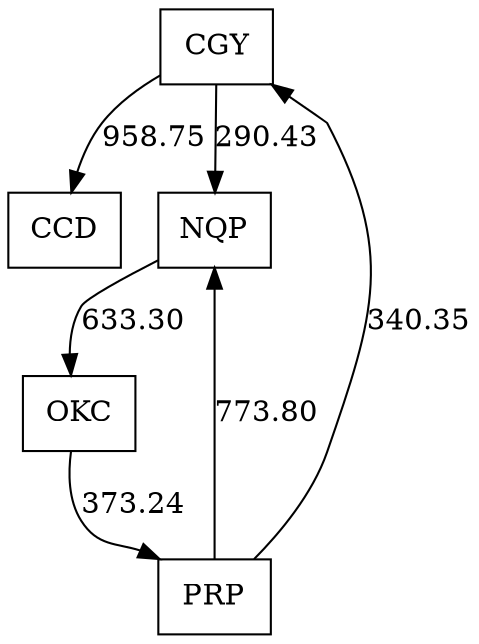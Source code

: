 digraph airports {
	node [shape=record]

	CGY [label = "<f1> CGY "]
CGY -> CCD:f1[label="958.75"]
CGY -> NQP:f1[label="290.43"]

	CCD [label = "<f1> CCD "]

	OKC [label = "<f1> OKC "]
OKC -> PRP:f1[label="373.24"]

	NQP [label = "<f1> NQP "]
NQP -> OKC:f1[label="633.30"]

	PRP [label = "<f1> PRP "]
PRP -> CGY:f1[label="340.35"]
PRP -> NQP:f1[label="773.80"]

}

